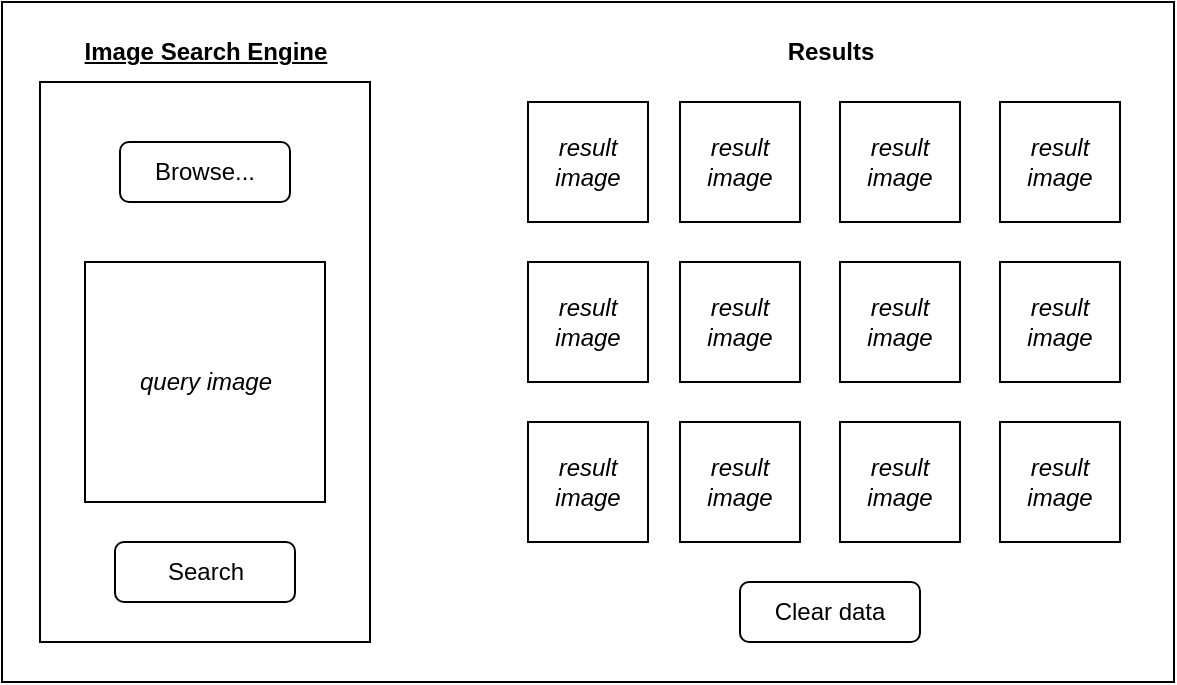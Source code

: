 <mxfile version="20.5.1" type="device"><diagram id="0UswexZOVPvJfOJAeB8x" name="Page-1"><mxGraphModel dx="898" dy="378" grid="0" gridSize="10" guides="1" tooltips="1" connect="1" arrows="1" fold="1" page="1" pageScale="1" pageWidth="827" pageHeight="1169" math="0" shadow="0"><root><mxCell id="0"/><mxCell id="1" parent="0"/><mxCell id="f3ddfZsk4Wc979oOm1Jd-2" value="" style="rounded=0;whiteSpace=wrap;html=1;" vertex="1" parent="1"><mxGeometry x="121" y="30" width="586" height="340" as="geometry"/></mxCell><mxCell id="f3ddfZsk4Wc979oOm1Jd-9" value="" style="rounded=0;whiteSpace=wrap;html=1;" vertex="1" parent="1"><mxGeometry x="140" y="70" width="165" height="280" as="geometry"/></mxCell><mxCell id="f3ddfZsk4Wc979oOm1Jd-4" value="&lt;b&gt;&lt;u&gt;Image Search Engine&lt;/u&gt;&lt;/b&gt;" style="text;html=1;strokeColor=none;fillColor=none;align=center;verticalAlign=middle;whiteSpace=wrap;rounded=0;" vertex="1" parent="1"><mxGeometry x="157.5" y="40" width="130" height="30" as="geometry"/></mxCell><mxCell id="f3ddfZsk4Wc979oOm1Jd-5" value="Browse..." style="rounded=1;whiteSpace=wrap;html=1;" vertex="1" parent="1"><mxGeometry x="180" y="100" width="85" height="30" as="geometry"/></mxCell><mxCell id="f3ddfZsk4Wc979oOm1Jd-7" value="&lt;i&gt;query image&lt;/i&gt;" style="whiteSpace=wrap;html=1;aspect=fixed;" vertex="1" parent="1"><mxGeometry x="162.5" y="160" width="120" height="120" as="geometry"/></mxCell><mxCell id="f3ddfZsk4Wc979oOm1Jd-8" value="Search" style="rounded=1;whiteSpace=wrap;html=1;" vertex="1" parent="1"><mxGeometry x="177.5" y="300" width="90" height="30" as="geometry"/></mxCell><mxCell id="f3ddfZsk4Wc979oOm1Jd-10" value="&lt;b&gt;Results&lt;/b&gt;" style="text;html=1;align=center;verticalAlign=middle;resizable=0;points=[];autosize=1;strokeColor=none;fillColor=none;" vertex="1" parent="1"><mxGeometry x="500" y="40" width="70" height="30" as="geometry"/></mxCell><mxCell id="f3ddfZsk4Wc979oOm1Jd-11" value="&lt;i&gt;result image&lt;/i&gt;" style="whiteSpace=wrap;html=1;aspect=fixed;" vertex="1" parent="1"><mxGeometry x="384" y="80" width="60" height="60" as="geometry"/></mxCell><mxCell id="f3ddfZsk4Wc979oOm1Jd-12" value="&lt;i&gt;result image&lt;/i&gt;" style="whiteSpace=wrap;html=1;aspect=fixed;" vertex="1" parent="1"><mxGeometry x="460" y="80" width="60" height="60" as="geometry"/></mxCell><mxCell id="f3ddfZsk4Wc979oOm1Jd-13" value="&lt;i&gt;result image&lt;/i&gt;" style="whiteSpace=wrap;html=1;aspect=fixed;" vertex="1" parent="1"><mxGeometry x="540" y="80" width="60" height="60" as="geometry"/></mxCell><mxCell id="f3ddfZsk4Wc979oOm1Jd-14" value="&lt;i&gt;result image&lt;/i&gt;" style="whiteSpace=wrap;html=1;aspect=fixed;" vertex="1" parent="1"><mxGeometry x="620" y="80" width="60" height="60" as="geometry"/></mxCell><mxCell id="f3ddfZsk4Wc979oOm1Jd-15" value="&lt;i&gt;result image&lt;/i&gt;" style="whiteSpace=wrap;html=1;aspect=fixed;" vertex="1" parent="1"><mxGeometry x="384" y="160" width="60" height="60" as="geometry"/></mxCell><mxCell id="f3ddfZsk4Wc979oOm1Jd-16" value="&lt;i&gt;result image&lt;/i&gt;" style="whiteSpace=wrap;html=1;aspect=fixed;" vertex="1" parent="1"><mxGeometry x="620" y="160" width="60" height="60" as="geometry"/></mxCell><mxCell id="f3ddfZsk4Wc979oOm1Jd-17" value="&lt;i&gt;result image&lt;/i&gt;" style="whiteSpace=wrap;html=1;aspect=fixed;" vertex="1" parent="1"><mxGeometry x="540" y="160" width="60" height="60" as="geometry"/></mxCell><mxCell id="f3ddfZsk4Wc979oOm1Jd-18" value="&lt;i&gt;result image&lt;/i&gt;" style="whiteSpace=wrap;html=1;aspect=fixed;" vertex="1" parent="1"><mxGeometry x="460" y="160" width="60" height="60" as="geometry"/></mxCell><mxCell id="f3ddfZsk4Wc979oOm1Jd-19" value="Clear data" style="rounded=1;whiteSpace=wrap;html=1;" vertex="1" parent="1"><mxGeometry x="490" y="320" width="90" height="30" as="geometry"/></mxCell><mxCell id="f3ddfZsk4Wc979oOm1Jd-20" value="&lt;i&gt;result image&lt;/i&gt;" style="whiteSpace=wrap;html=1;aspect=fixed;" vertex="1" parent="1"><mxGeometry x="384" y="240" width="60" height="60" as="geometry"/></mxCell><mxCell id="f3ddfZsk4Wc979oOm1Jd-21" value="&lt;i&gt;result image&lt;/i&gt;" style="whiteSpace=wrap;html=1;aspect=fixed;" vertex="1" parent="1"><mxGeometry x="460" y="240" width="60" height="60" as="geometry"/></mxCell><mxCell id="f3ddfZsk4Wc979oOm1Jd-22" value="&lt;i&gt;result image&lt;/i&gt;" style="whiteSpace=wrap;html=1;aspect=fixed;" vertex="1" parent="1"><mxGeometry x="540" y="240" width="60" height="60" as="geometry"/></mxCell><mxCell id="f3ddfZsk4Wc979oOm1Jd-23" value="&lt;i&gt;result image&lt;/i&gt;" style="whiteSpace=wrap;html=1;aspect=fixed;" vertex="1" parent="1"><mxGeometry x="620" y="240" width="60" height="60" as="geometry"/></mxCell></root></mxGraphModel></diagram></mxfile>